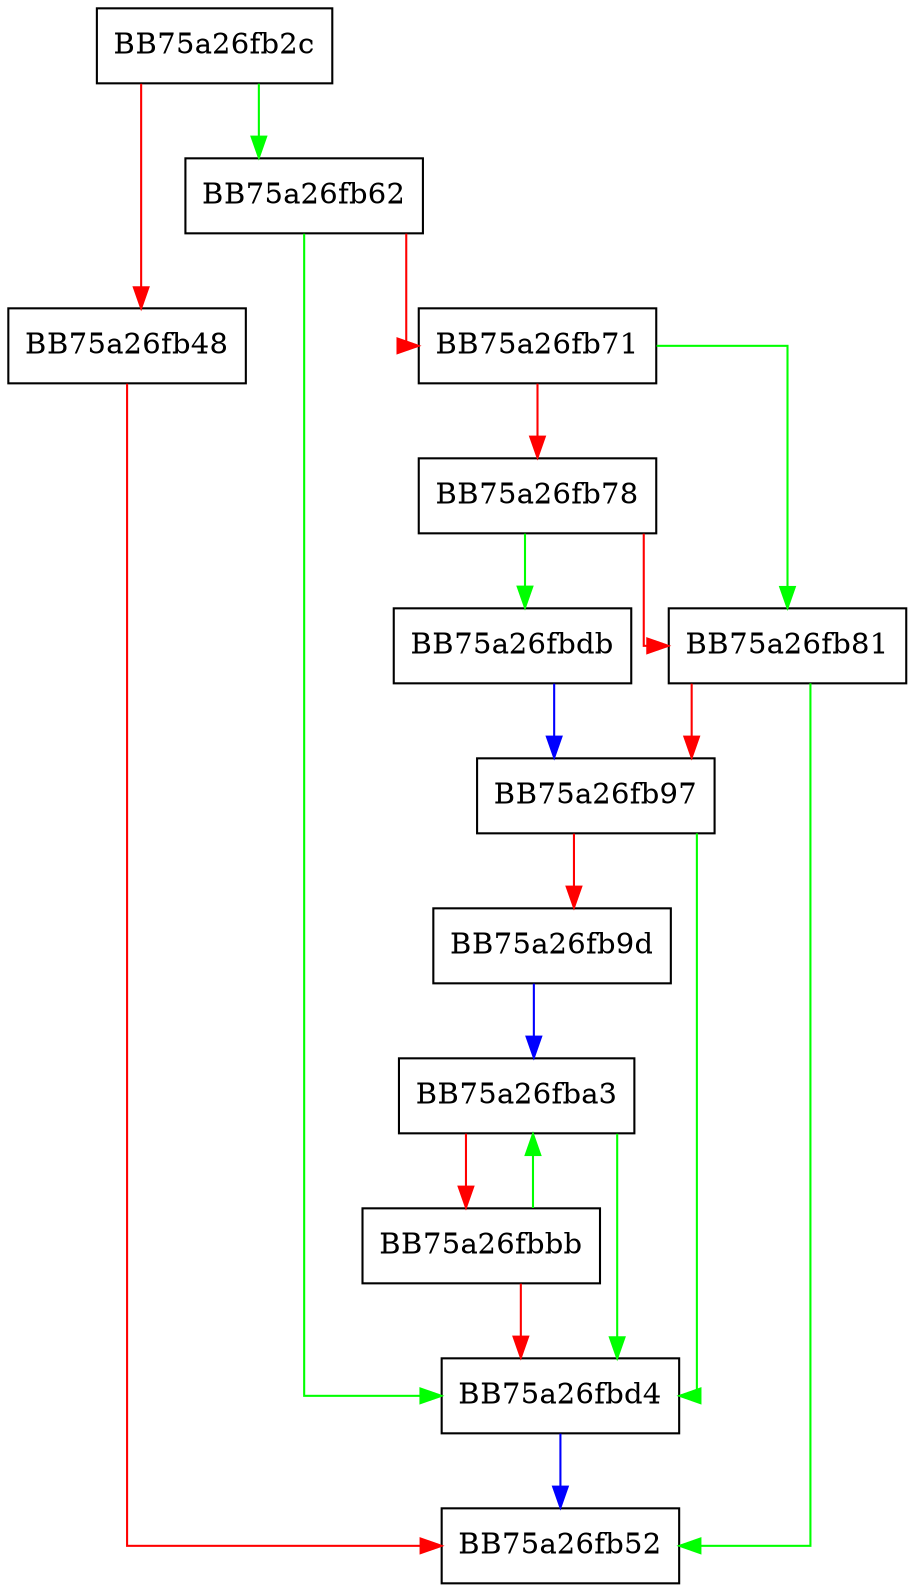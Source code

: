 digraph Reset {
  node [shape="box"];
  graph [splines=ortho];
  BB75a26fb2c -> BB75a26fb62 [color="green"];
  BB75a26fb2c -> BB75a26fb48 [color="red"];
  BB75a26fb48 -> BB75a26fb52 [color="red"];
  BB75a26fb62 -> BB75a26fbd4 [color="green"];
  BB75a26fb62 -> BB75a26fb71 [color="red"];
  BB75a26fb71 -> BB75a26fb81 [color="green"];
  BB75a26fb71 -> BB75a26fb78 [color="red"];
  BB75a26fb78 -> BB75a26fbdb [color="green"];
  BB75a26fb78 -> BB75a26fb81 [color="red"];
  BB75a26fb81 -> BB75a26fb52 [color="green"];
  BB75a26fb81 -> BB75a26fb97 [color="red"];
  BB75a26fb97 -> BB75a26fbd4 [color="green"];
  BB75a26fb97 -> BB75a26fb9d [color="red"];
  BB75a26fb9d -> BB75a26fba3 [color="blue"];
  BB75a26fba3 -> BB75a26fbd4 [color="green"];
  BB75a26fba3 -> BB75a26fbbb [color="red"];
  BB75a26fbbb -> BB75a26fba3 [color="green"];
  BB75a26fbbb -> BB75a26fbd4 [color="red"];
  BB75a26fbd4 -> BB75a26fb52 [color="blue"];
  BB75a26fbdb -> BB75a26fb97 [color="blue"];
}